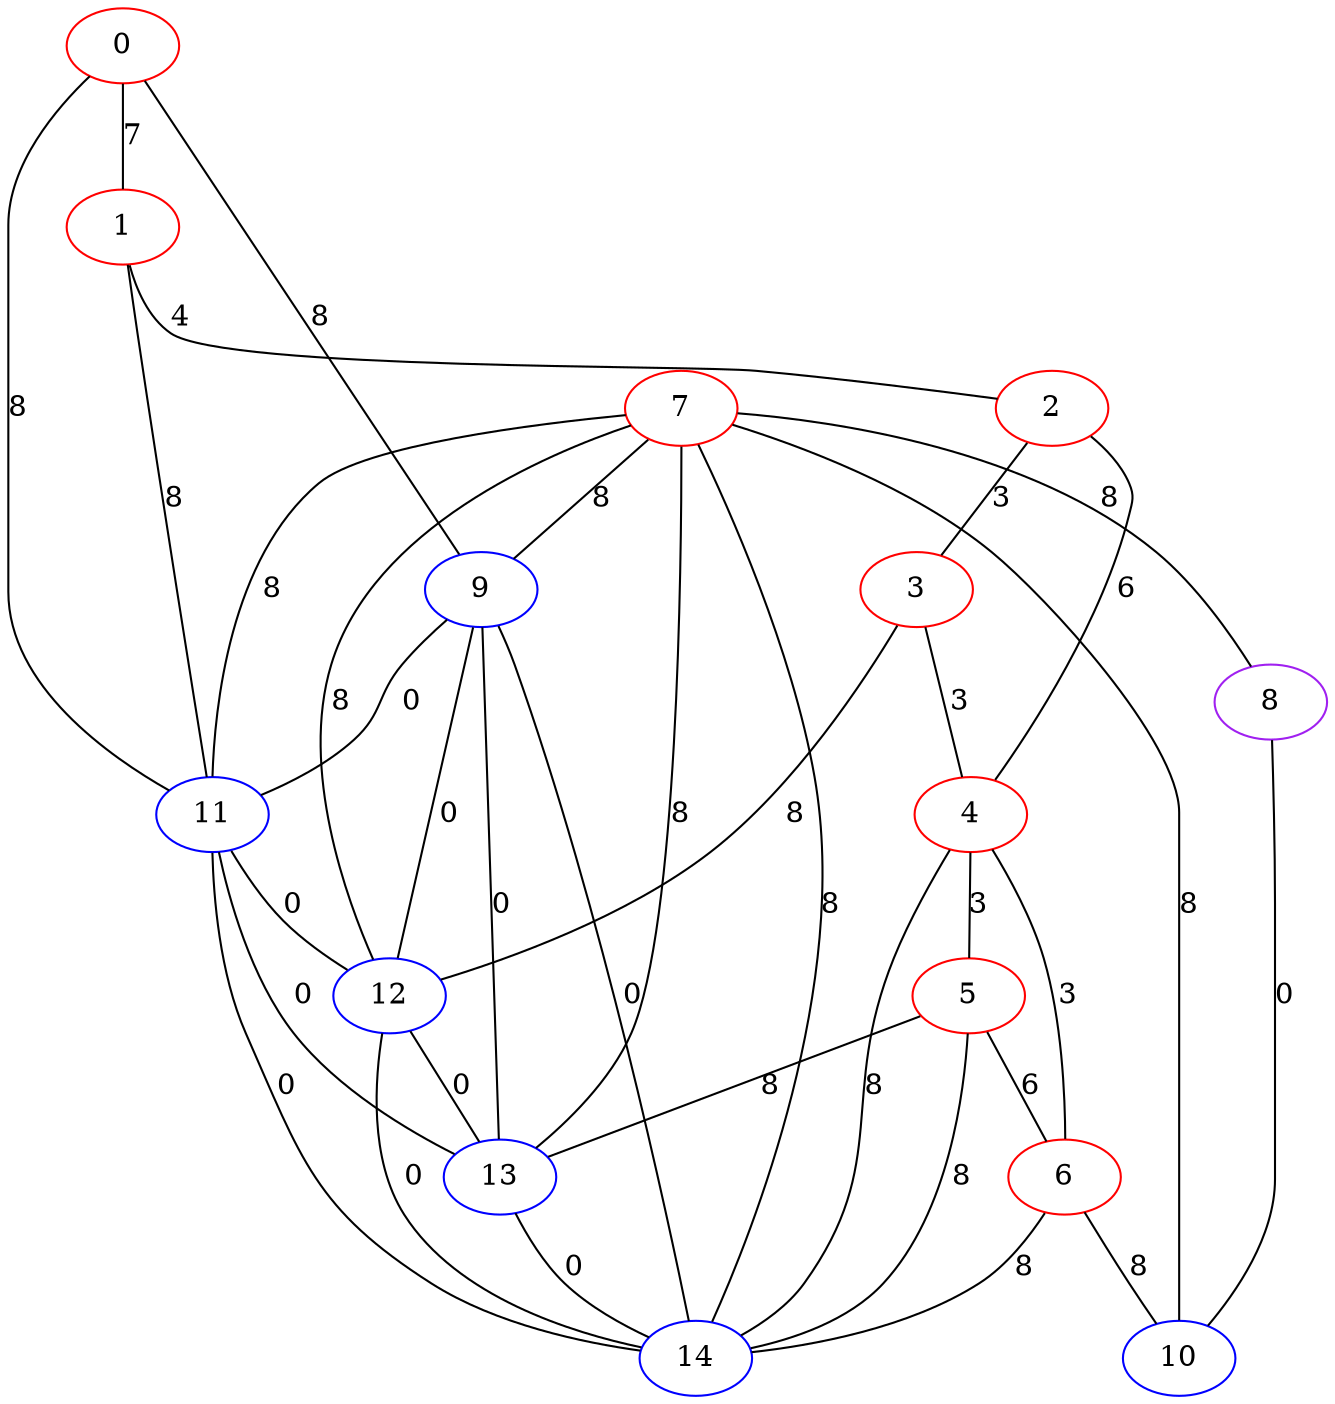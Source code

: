 graph "" {
0 [color=red, weight=1];
1 [color=red, weight=1];
2 [color=red, weight=1];
3 [color=red, weight=1];
4 [color=red, weight=1];
5 [color=red, weight=1];
6 [color=red, weight=1];
7 [color=red, weight=1];
8 [color=purple, weight=4];
9 [color=blue, weight=3];
10 [color=blue, weight=3];
11 [color=blue, weight=3];
12 [color=blue, weight=3];
13 [color=blue, weight=3];
14 [color=blue, weight=3];
0 -- 1  [key=0, label=7];
0 -- 11  [key=0, label=8];
0 -- 9  [key=0, label=8];
1 -- 2  [key=0, label=4];
1 -- 11  [key=0, label=8];
2 -- 3  [key=0, label=3];
2 -- 4  [key=0, label=6];
3 -- 12  [key=0, label=8];
3 -- 4  [key=0, label=3];
4 -- 14  [key=0, label=8];
4 -- 5  [key=0, label=3];
4 -- 6  [key=0, label=3];
5 -- 14  [key=0, label=8];
5 -- 6  [key=0, label=6];
5 -- 13  [key=0, label=8];
6 -- 10  [key=0, label=8];
6 -- 14  [key=0, label=8];
7 -- 8  [key=0, label=8];
7 -- 9  [key=0, label=8];
7 -- 10  [key=0, label=8];
7 -- 11  [key=0, label=8];
7 -- 12  [key=0, label=8];
7 -- 13  [key=0, label=8];
7 -- 14  [key=0, label=8];
8 -- 10  [key=0, label=0];
9 -- 11  [key=0, label=0];
9 -- 12  [key=0, label=0];
9 -- 13  [key=0, label=0];
9 -- 14  [key=0, label=0];
11 -- 12  [key=0, label=0];
11 -- 13  [key=0, label=0];
11 -- 14  [key=0, label=0];
12 -- 13  [key=0, label=0];
12 -- 14  [key=0, label=0];
13 -- 14  [key=0, label=0];
}

